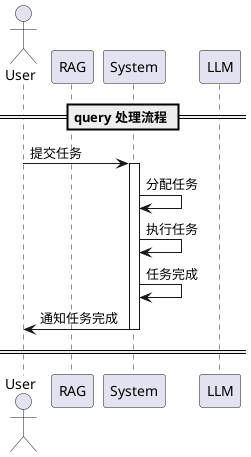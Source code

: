 @startuml
' 定义泳道
actor User
participant RAG
participant System
participant LLM


== query 处理流程 ==
' 激活生命周期
User -> System: 提交任务
activate System

System -> System: 分配任务
System -> System: 执行任务
System -> System: 任务完成

System -> User: 通知任务完成
deactivate System
====
@enduml


@startuml
== CodeRag构造流程 ==
Participant SourceCode
participant DB
participant VectorDB
== ==
@enduml